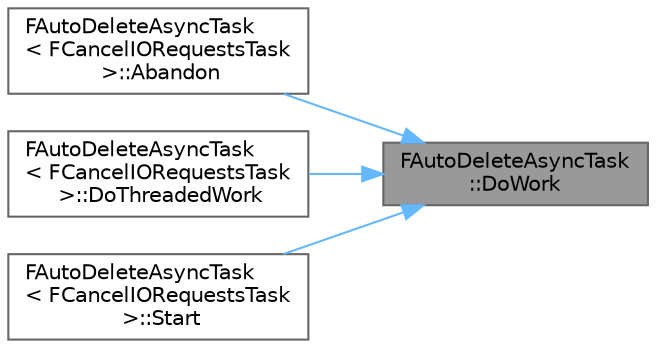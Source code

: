 digraph "FAutoDeleteAsyncTask::DoWork"
{
 // INTERACTIVE_SVG=YES
 // LATEX_PDF_SIZE
  bgcolor="transparent";
  edge [fontname=Helvetica,fontsize=10,labelfontname=Helvetica,labelfontsize=10];
  node [fontname=Helvetica,fontsize=10,shape=box,height=0.2,width=0.4];
  rankdir="RL";
  Node1 [id="Node000001",label="FAutoDeleteAsyncTask\l::DoWork",height=0.2,width=0.4,color="gray40", fillcolor="grey60", style="filled", fontcolor="black",tooltip="Tells the user job to do the work, sometimes called synchronously, sometimes from the thread pool."];
  Node1 -> Node2 [id="edge1_Node000001_Node000002",dir="back",color="steelblue1",style="solid",tooltip=" "];
  Node2 [id="Node000002",label="FAutoDeleteAsyncTask\l\< FCancelIORequestsTask\l \>::Abandon",height=0.2,width=0.4,color="grey40", fillcolor="white", style="filled",URL="$dd/d96/classFAutoDeleteAsyncTask.html#afa1e2439dfcfb1e3281bb597f002333b",tooltip=" "];
  Node1 -> Node3 [id="edge2_Node000001_Node000003",dir="back",color="steelblue1",style="solid",tooltip=" "];
  Node3 [id="Node000003",label="FAutoDeleteAsyncTask\l\< FCancelIORequestsTask\l \>::DoThreadedWork",height=0.2,width=0.4,color="grey40", fillcolor="white", style="filled",URL="$dd/d96/classFAutoDeleteAsyncTask.html#aabe32d985d65d574132b843170c75f8c",tooltip=" "];
  Node1 -> Node4 [id="edge3_Node000001_Node000004",dir="back",color="steelblue1",style="solid",tooltip=" "];
  Node4 [id="Node000004",label="FAutoDeleteAsyncTask\l\< FCancelIORequestsTask\l \>::Start",height=0.2,width=0.4,color="grey40", fillcolor="white", style="filled",URL="$dd/d96/classFAutoDeleteAsyncTask.html#a230a500469539a7995562c778a369627",tooltip=" "];
}
